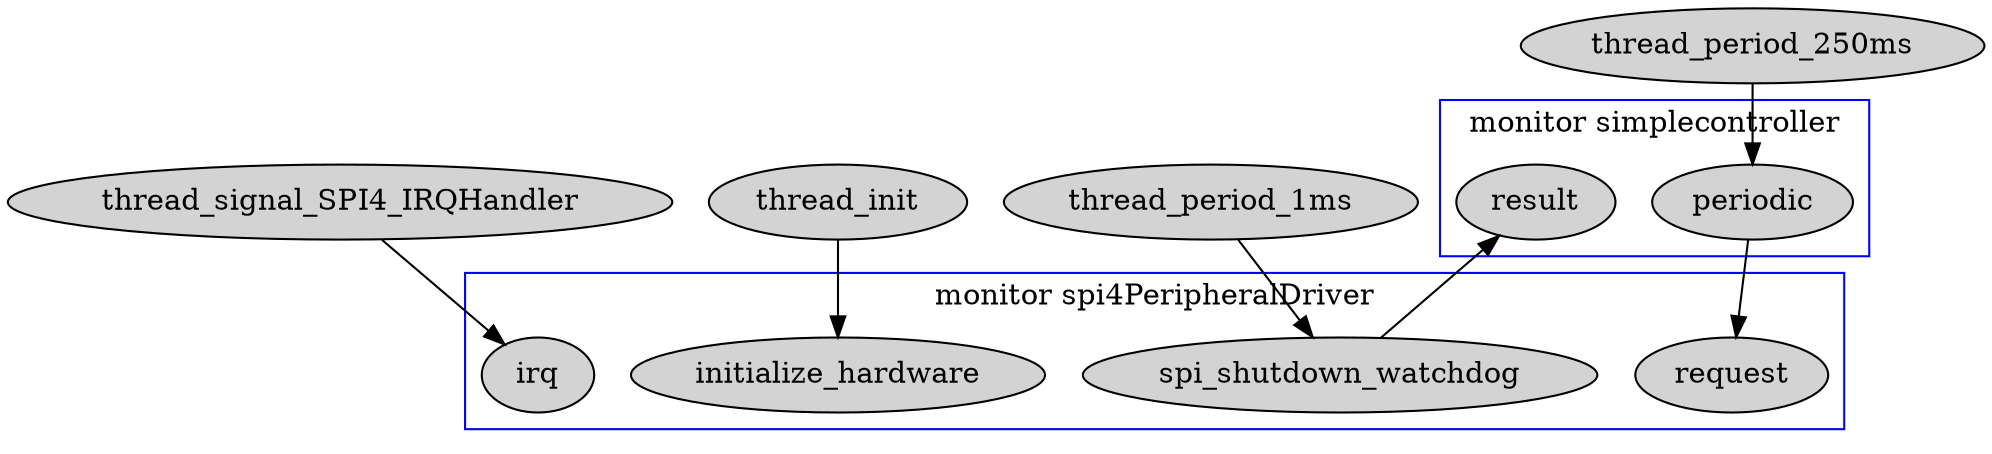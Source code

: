 digraph Tower {
    thread_signal_SPI4_IRQHandler [style=filled];
    thread_period_1ms [style=filled];
    thread_period_250ms [style=filled];
    thread_init [style=filled];
    subgraph  cluster_simplecontroller {
        color = blue;
        node [style=filled];
        periodic;
        result;
        label = "monitor simplecontroller";
    }
    subgraph  cluster_spi4PeripheralDriver {
        color = blue;
        node [style=filled];
        initialize_hardware;
        irq;
        request;
        spi_shutdown_watchdog;
        label = "monitor spi4PeripheralDriver";
    }
    thread_signal_SPI4_IRQHandler -> irq;
    thread_period_1ms -> spi_shutdown_watchdog;
    thread_period_250ms -> periodic;
    thread_init -> initialize_hardware;
    periodic -> request;
    spi_shutdown_watchdog -> result;
}